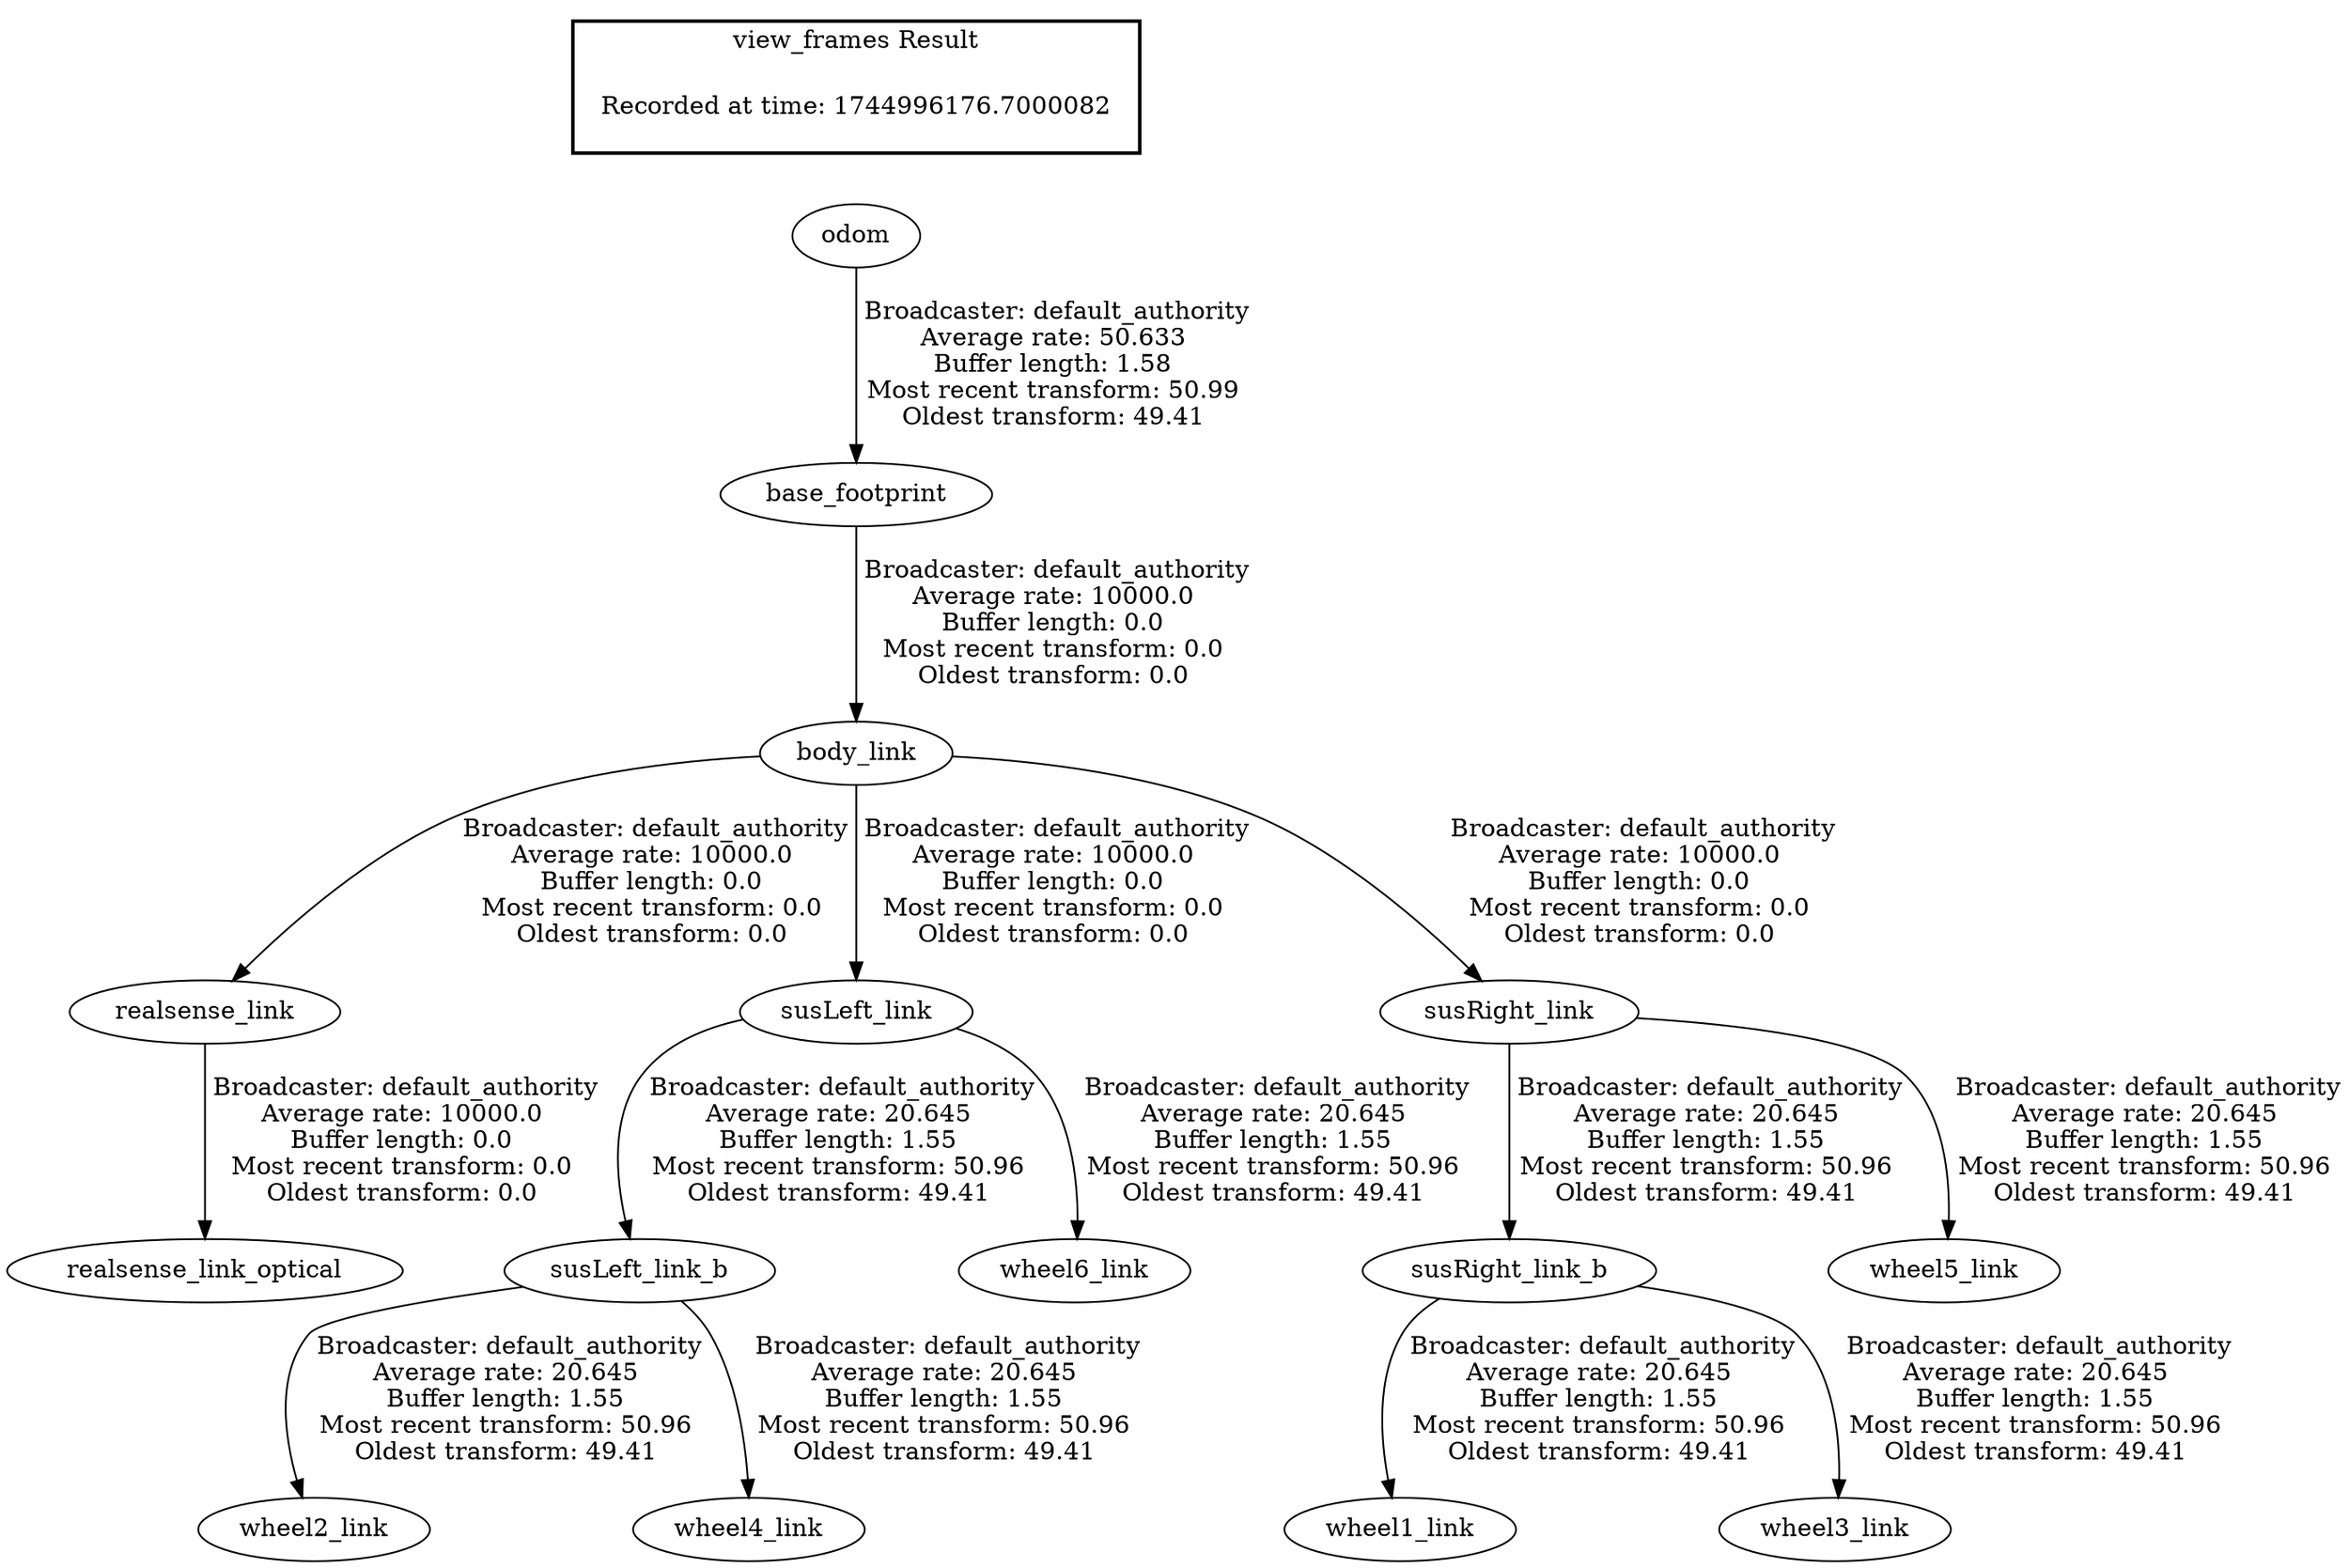 digraph G {
"base_footprint" -> "body_link"[label=" Broadcaster: default_authority\nAverage rate: 10000.0\nBuffer length: 0.0\nMost recent transform: 0.0\nOldest transform: 0.0\n"];
"odom" -> "base_footprint"[label=" Broadcaster: default_authority\nAverage rate: 50.633\nBuffer length: 1.58\nMost recent transform: 50.99\nOldest transform: 49.41\n"];
"body_link" -> "realsense_link"[label=" Broadcaster: default_authority\nAverage rate: 10000.0\nBuffer length: 0.0\nMost recent transform: 0.0\nOldest transform: 0.0\n"];
"realsense_link" -> "realsense_link_optical"[label=" Broadcaster: default_authority\nAverage rate: 10000.0\nBuffer length: 0.0\nMost recent transform: 0.0\nOldest transform: 0.0\n"];
"body_link" -> "susLeft_link"[label=" Broadcaster: default_authority\nAverage rate: 10000.0\nBuffer length: 0.0\nMost recent transform: 0.0\nOldest transform: 0.0\n"];
"body_link" -> "susRight_link"[label=" Broadcaster: default_authority\nAverage rate: 10000.0\nBuffer length: 0.0\nMost recent transform: 0.0\nOldest transform: 0.0\n"];
"susLeft_link" -> "susLeft_link_b"[label=" Broadcaster: default_authority\nAverage rate: 20.645\nBuffer length: 1.55\nMost recent transform: 50.96\nOldest transform: 49.41\n"];
"susRight_link" -> "susRight_link_b"[label=" Broadcaster: default_authority\nAverage rate: 20.645\nBuffer length: 1.55\nMost recent transform: 50.96\nOldest transform: 49.41\n"];
"susRight_link_b" -> "wheel1_link"[label=" Broadcaster: default_authority\nAverage rate: 20.645\nBuffer length: 1.55\nMost recent transform: 50.96\nOldest transform: 49.41\n"];
"susLeft_link_b" -> "wheel2_link"[label=" Broadcaster: default_authority\nAverage rate: 20.645\nBuffer length: 1.55\nMost recent transform: 50.96\nOldest transform: 49.41\n"];
"susRight_link_b" -> "wheel3_link"[label=" Broadcaster: default_authority\nAverage rate: 20.645\nBuffer length: 1.55\nMost recent transform: 50.96\nOldest transform: 49.41\n"];
"susLeft_link_b" -> "wheel4_link"[label=" Broadcaster: default_authority\nAverage rate: 20.645\nBuffer length: 1.55\nMost recent transform: 50.96\nOldest transform: 49.41\n"];
"susRight_link" -> "wheel5_link"[label=" Broadcaster: default_authority\nAverage rate: 20.645\nBuffer length: 1.55\nMost recent transform: 50.96\nOldest transform: 49.41\n"];
"susLeft_link" -> "wheel6_link"[label=" Broadcaster: default_authority\nAverage rate: 20.645\nBuffer length: 1.55\nMost recent transform: 50.96\nOldest transform: 49.41\n"];
edge [style=invis];
 subgraph cluster_legend { style=bold; color=black; label ="view_frames Result";
"Recorded at time: 1744996176.7000082"[ shape=plaintext ] ;
}->"odom";
}